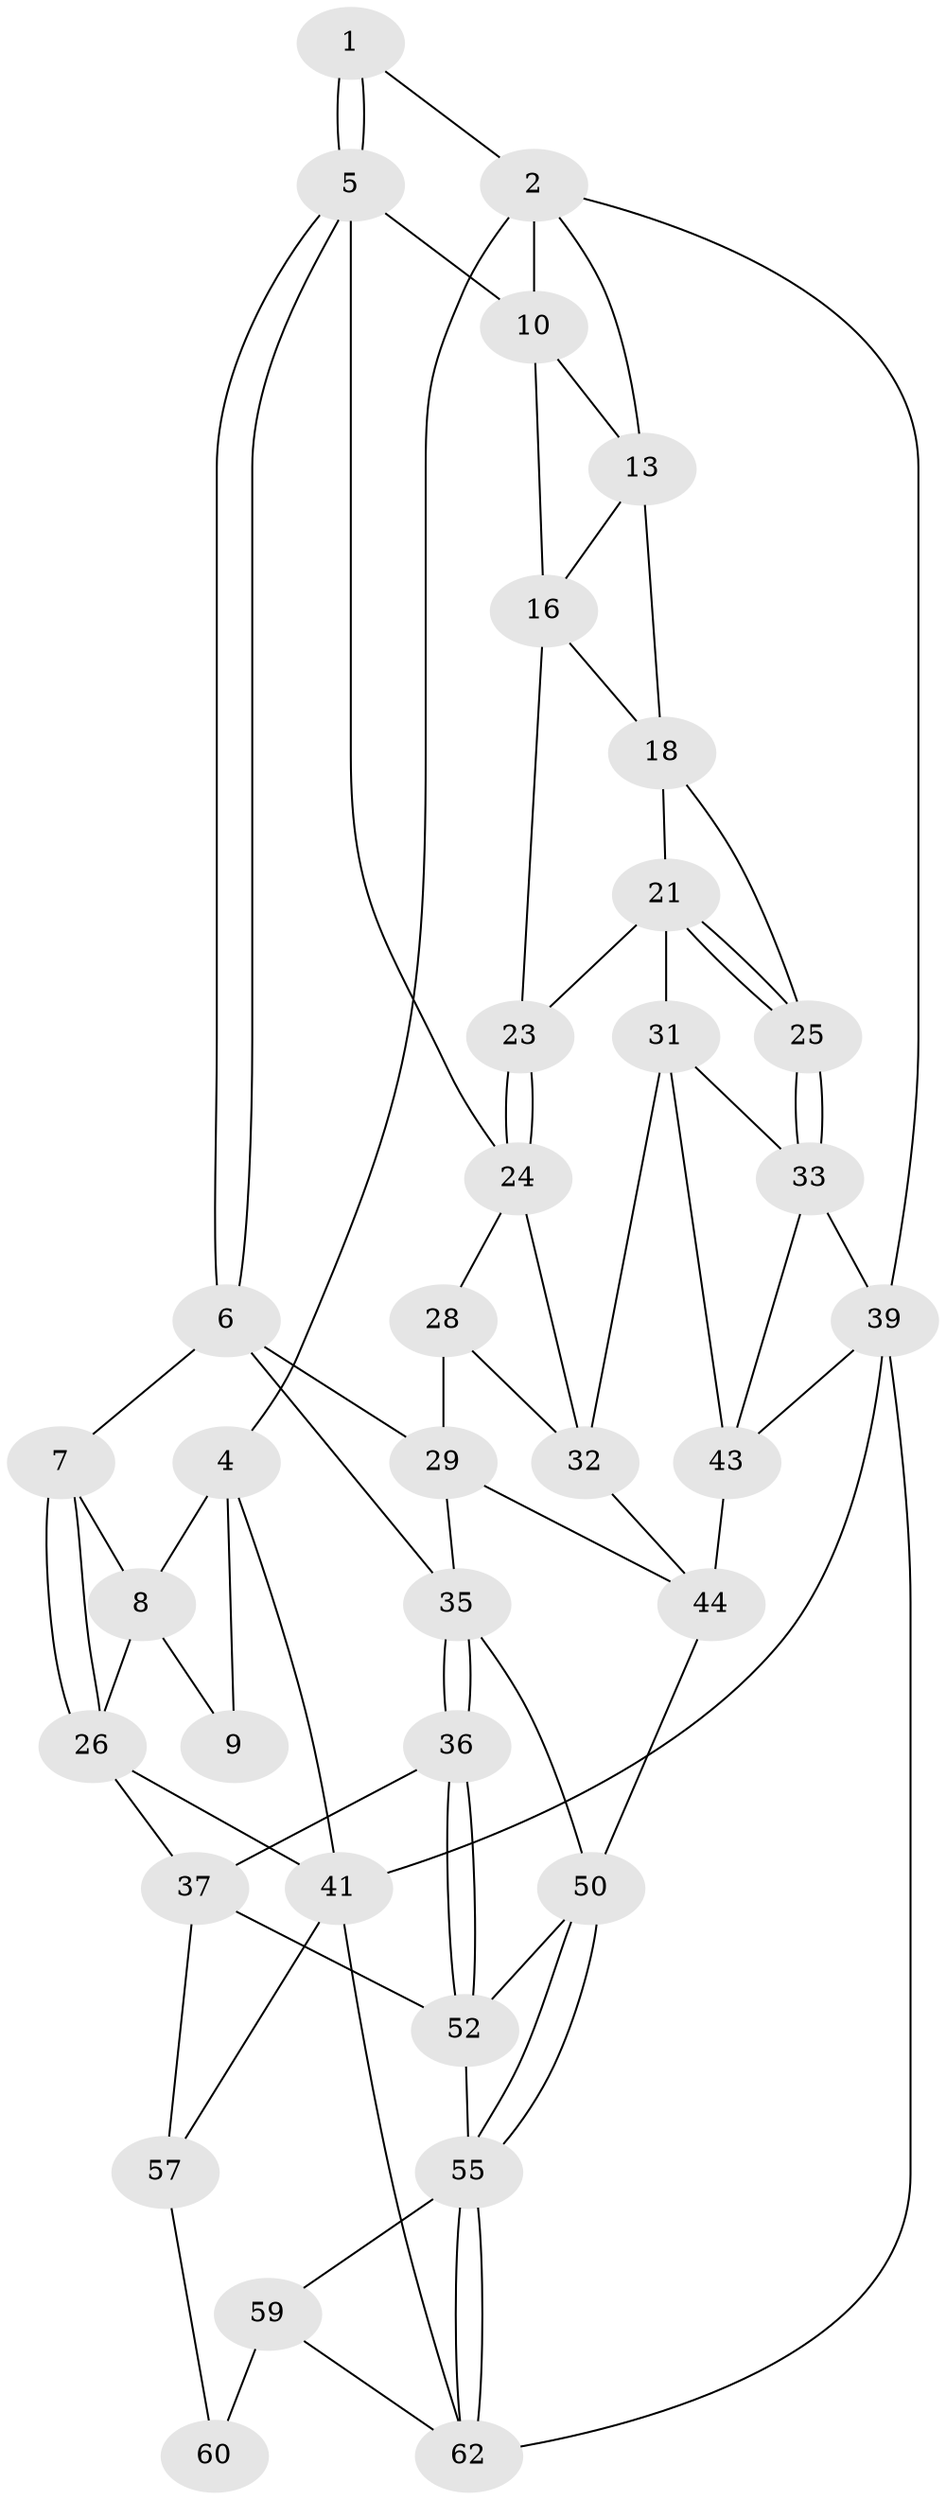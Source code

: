 // original degree distribution, {3: 0.03076923076923077, 4: 0.24615384615384617, 6: 0.2, 5: 0.5230769230769231}
// Generated by graph-tools (version 1.1) at 2025/11/02/27/25 16:11:59]
// undirected, 36 vertices, 77 edges
graph export_dot {
graph [start="1"]
  node [color=gray90,style=filled];
  1 [pos="+0.4611153658324571+0"];
  2 [pos="+0.7005652940289219+0",super="+3"];
  4 [pos="+0.3294645928658511+0",super="+15"];
  5 [pos="+0.4793971012206599+0.28148399227289966",super="+12"];
  6 [pos="+0.42726571126877677+0.29802545231869915",super="+30"];
  7 [pos="+0.39142664713170805+0.2795939895211215"];
  8 [pos="+0.2488296836786527+0.1253337556733641",super="+20"];
  9 [pos="+0.2539064121367945+0.02045371551222769"];
  10 [pos="+0.7044748868689449+0",super="+11"];
  13 [pos="+0.823481053623668+0.1535031092976413",super="+14"];
  16 [pos="+0.8237270139245632+0.16752913024241872",super="+17"];
  18 [pos="+0.8413417146651821+0.18142140221931174",super="+19"];
  21 [pos="+0.8990105583788479+0.2634188951082948",super="+22"];
  23 [pos="+0.79814732032459+0.3702147107954655"];
  24 [pos="+0.6471532124373918+0.4487060517853297",super="+27"];
  25 [pos="+1+0.1465244587883875"];
  26 [pos="+0+0.3812575178212696",super="+38"];
  28 [pos="+0.6439515817476685+0.551237909886754"];
  29 [pos="+0.5775505785217961+0.5879873427469089",super="+46"];
  31 [pos="+0.9517154252679807+0.4870404624986524",super="+34"];
  32 [pos="+0.8783050312742426+0.5320247920139353",super="+45"];
  33 [pos="+1+0.49395790039410287",super="+40"];
  35 [pos="+0.24573007338107758+0.5987163842087263",super="+47"];
  36 [pos="+0.23220858955482862+0.6053418151381426"];
  37 [pos="+0.201471362001699+0.6161965569929307",super="+54"];
  39 [pos="+1+1",super="+61"];
  41 [pos="+0+0.859593735684144",super="+42"];
  43 [pos="+0.8744191319046408+0.788591933719107",super="+49"];
  44 [pos="+0.7728152821561961+0.7593663322066284",super="+48"];
  50 [pos="+0.6358100712411622+0.8879620566104011",super="+51"];
  52 [pos="+0.4433167344421348+0.8131678954696543",super="+53"];
  55 [pos="+0.6088222841044394+1",super="+56"];
  57 [pos="+0.26696653186785857+0.8838519656161498",super="+58"];
  59 [pos="+0.36960809397530847+0.9369305791104531",super="+64"];
  60 [pos="+0.2684860078251323+0.8914375030879338",super="+63"];
  62 [pos="+0.6134829441055517+1",super="+65"];
  1 -- 2;
  1 -- 5;
  1 -- 5;
  2 -- 10;
  2 -- 4;
  2 -- 39;
  2 -- 13;
  4 -- 9 [weight=2];
  4 -- 41;
  4 -- 8;
  5 -- 6;
  5 -- 6;
  5 -- 24;
  5 -- 10;
  6 -- 7;
  6 -- 35;
  6 -- 29;
  7 -- 8;
  7 -- 26;
  7 -- 26;
  8 -- 9;
  8 -- 26;
  10 -- 13;
  10 -- 16;
  13 -- 16;
  13 -- 18;
  16 -- 18;
  16 -- 23;
  18 -- 21;
  18 -- 25;
  21 -- 25;
  21 -- 25;
  21 -- 23;
  21 -- 31;
  23 -- 24;
  23 -- 24;
  24 -- 32;
  24 -- 28;
  25 -- 33;
  25 -- 33;
  26 -- 41;
  26 -- 37;
  28 -- 29;
  28 -- 32;
  29 -- 35;
  29 -- 44;
  31 -- 32;
  31 -- 33;
  31 -- 43;
  32 -- 44;
  33 -- 43;
  33 -- 39;
  35 -- 36;
  35 -- 36;
  35 -- 50;
  36 -- 37;
  36 -- 52;
  36 -- 52;
  37 -- 57;
  37 -- 52;
  39 -- 41;
  39 -- 43;
  39 -- 62;
  41 -- 62;
  41 -- 57;
  43 -- 44;
  44 -- 50;
  50 -- 55;
  50 -- 55;
  50 -- 52;
  52 -- 55;
  55 -- 62;
  55 -- 62;
  55 -- 59;
  57 -- 60 [weight=2];
  59 -- 60 [weight=2];
  59 -- 62;
}
